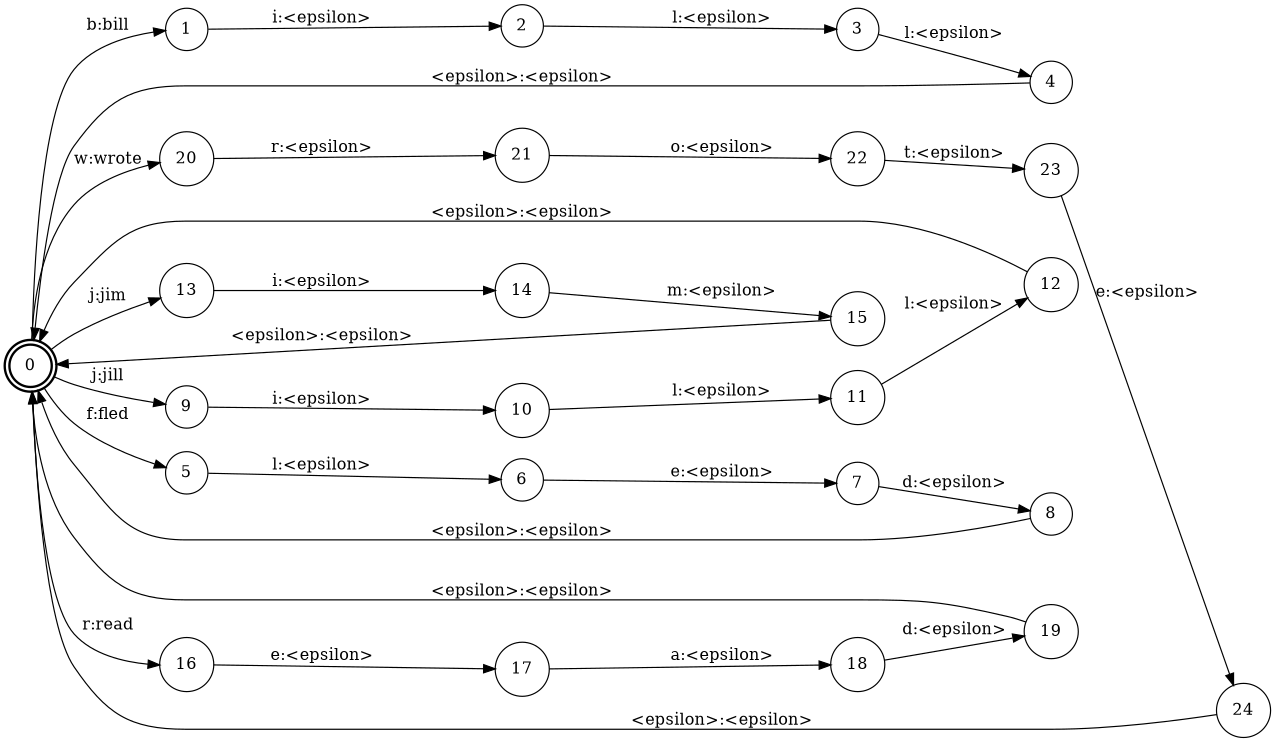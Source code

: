 digraph FST {
rankdir = LR;
size = "8.5,11";
center = 1;
orientation = Portrait;
ranksep = "0.4";
nodesep = "0.25";
0 [label = "0", shape = doublecircle, style = bold, fontsize = 14]
	0 -> 13 [label = "j:jim", fontsize = 14];
	0 -> 9 [label = "j:jill", fontsize = 14];
	0 -> 1 [label = "b:bill", fontsize = 14];
	0 -> 16 [label = "r:read", fontsize = 14];
	0 -> 20 [label = "w:wrote", fontsize = 14];
	0 -> 5 [label = "f:fled", fontsize = 14];
1 [label = "1", shape = circle, style = solid, fontsize = 14]
	1 -> 2 [label = "i:<epsilon>", fontsize = 14];
2 [label = "2", shape = circle, style = solid, fontsize = 14]
	2 -> 3 [label = "l:<epsilon>", fontsize = 14];
3 [label = "3", shape = circle, style = solid, fontsize = 14]
	3 -> 4 [label = "l:<epsilon>", fontsize = 14];
4 [label = "4", shape = circle, style = solid, fontsize = 14]
	4 -> 0 [label = "<epsilon>:<epsilon>", fontsize = 14];
5 [label = "5", shape = circle, style = solid, fontsize = 14]
	5 -> 6 [label = "l:<epsilon>", fontsize = 14];
6 [label = "6", shape = circle, style = solid, fontsize = 14]
	6 -> 7 [label = "e:<epsilon>", fontsize = 14];
7 [label = "7", shape = circle, style = solid, fontsize = 14]
	7 -> 8 [label = "d:<epsilon>", fontsize = 14];
8 [label = "8", shape = circle, style = solid, fontsize = 14]
	8 -> 0 [label = "<epsilon>:<epsilon>", fontsize = 14];
9 [label = "9", shape = circle, style = solid, fontsize = 14]
	9 -> 10 [label = "i:<epsilon>", fontsize = 14];
10 [label = "10", shape = circle, style = solid, fontsize = 14]
	10 -> 11 [label = "l:<epsilon>", fontsize = 14];
11 [label = "11", shape = circle, style = solid, fontsize = 14]
	11 -> 12 [label = "l:<epsilon>", fontsize = 14];
12 [label = "12", shape = circle, style = solid, fontsize = 14]
	12 -> 0 [label = "<epsilon>:<epsilon>", fontsize = 14];
13 [label = "13", shape = circle, style = solid, fontsize = 14]
	13 -> 14 [label = "i:<epsilon>", fontsize = 14];
14 [label = "14", shape = circle, style = solid, fontsize = 14]
	14 -> 15 [label = "m:<epsilon>", fontsize = 14];
15 [label = "15", shape = circle, style = solid, fontsize = 14]
	15 -> 0 [label = "<epsilon>:<epsilon>", fontsize = 14];
16 [label = "16", shape = circle, style = solid, fontsize = 14]
	16 -> 17 [label = "e:<epsilon>", fontsize = 14];
17 [label = "17", shape = circle, style = solid, fontsize = 14]
	17 -> 18 [label = "a:<epsilon>", fontsize = 14];
18 [label = "18", shape = circle, style = solid, fontsize = 14]
	18 -> 19 [label = "d:<epsilon>", fontsize = 14];
19 [label = "19", shape = circle, style = solid, fontsize = 14]
	19 -> 0 [label = "<epsilon>:<epsilon>", fontsize = 14];
20 [label = "20", shape = circle, style = solid, fontsize = 14]
	20 -> 21 [label = "r:<epsilon>", fontsize = 14];
21 [label = "21", shape = circle, style = solid, fontsize = 14]
	21 -> 22 [label = "o:<epsilon>", fontsize = 14];
22 [label = "22", shape = circle, style = solid, fontsize = 14]
	22 -> 23 [label = "t:<epsilon>", fontsize = 14];
23 [label = "23", shape = circle, style = solid, fontsize = 14]
	23 -> 24 [label = "e:<epsilon>", fontsize = 14];
24 [label = "24", shape = circle, style = solid, fontsize = 14]
	24 -> 0 [label = "<epsilon>:<epsilon>", fontsize = 14];
}
